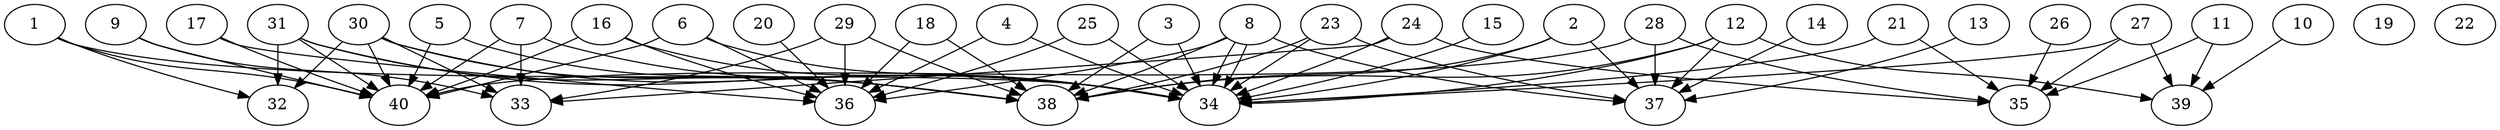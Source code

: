 // DAG automatically generated by daggen at Thu Oct  3 14:06:50 2019
// ./daggen --dot -n 40 --ccr 0.4 --fat 0.9 --regular 0.7 --density 0.6 --mindata 5242880 --maxdata 52428800 
digraph G {
  1 [size="53977600", alpha="0.15", expect_size="21591040"] 
  1 -> 32 [size ="21591040"]
  1 -> 34 [size ="21591040"]
  1 -> 40 [size ="21591040"]
  2 [size="41341440", alpha="0.16", expect_size="16536576"] 
  2 -> 34 [size ="16536576"]
  2 -> 37 [size ="16536576"]
  2 -> 38 [size ="16536576"]
  3 [size="103027200", alpha="0.11", expect_size="41210880"] 
  3 -> 34 [size ="41210880"]
  3 -> 38 [size ="41210880"]
  4 [size="65057280", alpha="0.01", expect_size="26022912"] 
  4 -> 34 [size ="26022912"]
  4 -> 36 [size ="26022912"]
  5 [size="72266240", alpha="0.16", expect_size="28906496"] 
  5 -> 38 [size ="28906496"]
  5 -> 40 [size ="28906496"]
  6 [size="16335360", alpha="0.09", expect_size="6534144"] 
  6 -> 34 [size ="6534144"]
  6 -> 36 [size ="6534144"]
  6 -> 40 [size ="6534144"]
  7 [size="61084160", alpha="0.17", expect_size="24433664"] 
  7 -> 33 [size ="24433664"]
  7 -> 34 [size ="24433664"]
  7 -> 40 [size ="24433664"]
  8 [size="99660800", alpha="0.13", expect_size="39864320"] 
  8 -> 34 [size ="39864320"]
  8 -> 34 [size ="39864320"]
  8 -> 36 [size ="39864320"]
  8 -> 37 [size ="39864320"]
  8 -> 38 [size ="39864320"]
  9 [size="52810240", alpha="0.06", expect_size="21124096"] 
  9 -> 33 [size ="21124096"]
  9 -> 40 [size ="21124096"]
  10 [size="112862720", alpha="0.02", expect_size="45145088"] 
  10 -> 39 [size ="45145088"]
  11 [size="64325120", alpha="0.17", expect_size="25730048"] 
  11 -> 35 [size ="25730048"]
  11 -> 39 [size ="25730048"]
  12 [size="33728000", alpha="0.10", expect_size="13491200"] 
  12 -> 34 [size ="13491200"]
  12 -> 37 [size ="13491200"]
  12 -> 38 [size ="13491200"]
  12 -> 39 [size ="13491200"]
  13 [size="128348160", alpha="0.01", expect_size="51339264"] 
  13 -> 37 [size ="51339264"]
  14 [size="76160000", alpha="0.16", expect_size="30464000"] 
  14 -> 37 [size ="30464000"]
  15 [size="83279360", alpha="0.09", expect_size="33311744"] 
  15 -> 34 [size ="33311744"]
  16 [size="60966400", alpha="0.18", expect_size="24386560"] 
  16 -> 34 [size ="24386560"]
  16 -> 36 [size ="24386560"]
  16 -> 40 [size ="24386560"]
  17 [size="111636480", alpha="0.12", expect_size="44654592"] 
  17 -> 36 [size ="44654592"]
  17 -> 40 [size ="44654592"]
  18 [size="94069760", alpha="0.12", expect_size="37627904"] 
  18 -> 36 [size ="37627904"]
  18 -> 38 [size ="37627904"]
  19 [size="54382080", alpha="0.15", expect_size="21752832"] 
  20 [size="87938560", alpha="0.11", expect_size="35175424"] 
  20 -> 36 [size ="35175424"]
  21 [size="97978880", alpha="0.13", expect_size="39191552"] 
  21 -> 34 [size ="39191552"]
  21 -> 35 [size ="39191552"]
  22 [size="82214400", alpha="0.01", expect_size="32885760"] 
  23 [size="20956160", alpha="0.04", expect_size="8382464"] 
  23 -> 34 [size ="8382464"]
  23 -> 37 [size ="8382464"]
  23 -> 38 [size ="8382464"]
  24 [size="27901440", alpha="0.15", expect_size="11160576"] 
  24 -> 33 [size ="11160576"]
  24 -> 34 [size ="11160576"]
  24 -> 35 [size ="11160576"]
  25 [size="120081920", alpha="0.17", expect_size="48032768"] 
  25 -> 34 [size ="48032768"]
  25 -> 36 [size ="48032768"]
  26 [size="52643840", alpha="0.19", expect_size="21057536"] 
  26 -> 35 [size ="21057536"]
  27 [size="40453120", alpha="0.09", expect_size="16181248"] 
  27 -> 34 [size ="16181248"]
  27 -> 35 [size ="16181248"]
  27 -> 39 [size ="16181248"]
  28 [size="109655040", alpha="0.14", expect_size="43862016"] 
  28 -> 35 [size ="43862016"]
  28 -> 37 [size ="43862016"]
  28 -> 40 [size ="43862016"]
  29 [size="63595520", alpha="0.06", expect_size="25438208"] 
  29 -> 33 [size ="25438208"]
  29 -> 36 [size ="25438208"]
  29 -> 38 [size ="25438208"]
  30 [size="33320960", alpha="0.15", expect_size="13328384"] 
  30 -> 32 [size ="13328384"]
  30 -> 33 [size ="13328384"]
  30 -> 34 [size ="13328384"]
  30 -> 38 [size ="13328384"]
  30 -> 40 [size ="13328384"]
  31 [size="96238080", alpha="0.12", expect_size="38495232"] 
  31 -> 32 [size ="38495232"]
  31 -> 34 [size ="38495232"]
  31 -> 38 [size ="38495232"]
  31 -> 40 [size ="38495232"]
  32 [size="57282560", alpha="0.13", expect_size="22913024"] 
  33 [size="62658560", alpha="0.13", expect_size="25063424"] 
  34 [size="84318720", alpha="0.04", expect_size="33727488"] 
  35 [size="56253440", alpha="0.07", expect_size="22501376"] 
  36 [size="37624320", alpha="0.18", expect_size="15049728"] 
  37 [size="31654400", alpha="0.06", expect_size="12661760"] 
  38 [size="86328320", alpha="0.07", expect_size="34531328"] 
  39 [size="52267520", alpha="0.15", expect_size="20907008"] 
  40 [size="87142400", alpha="0.17", expect_size="34856960"] 
}
